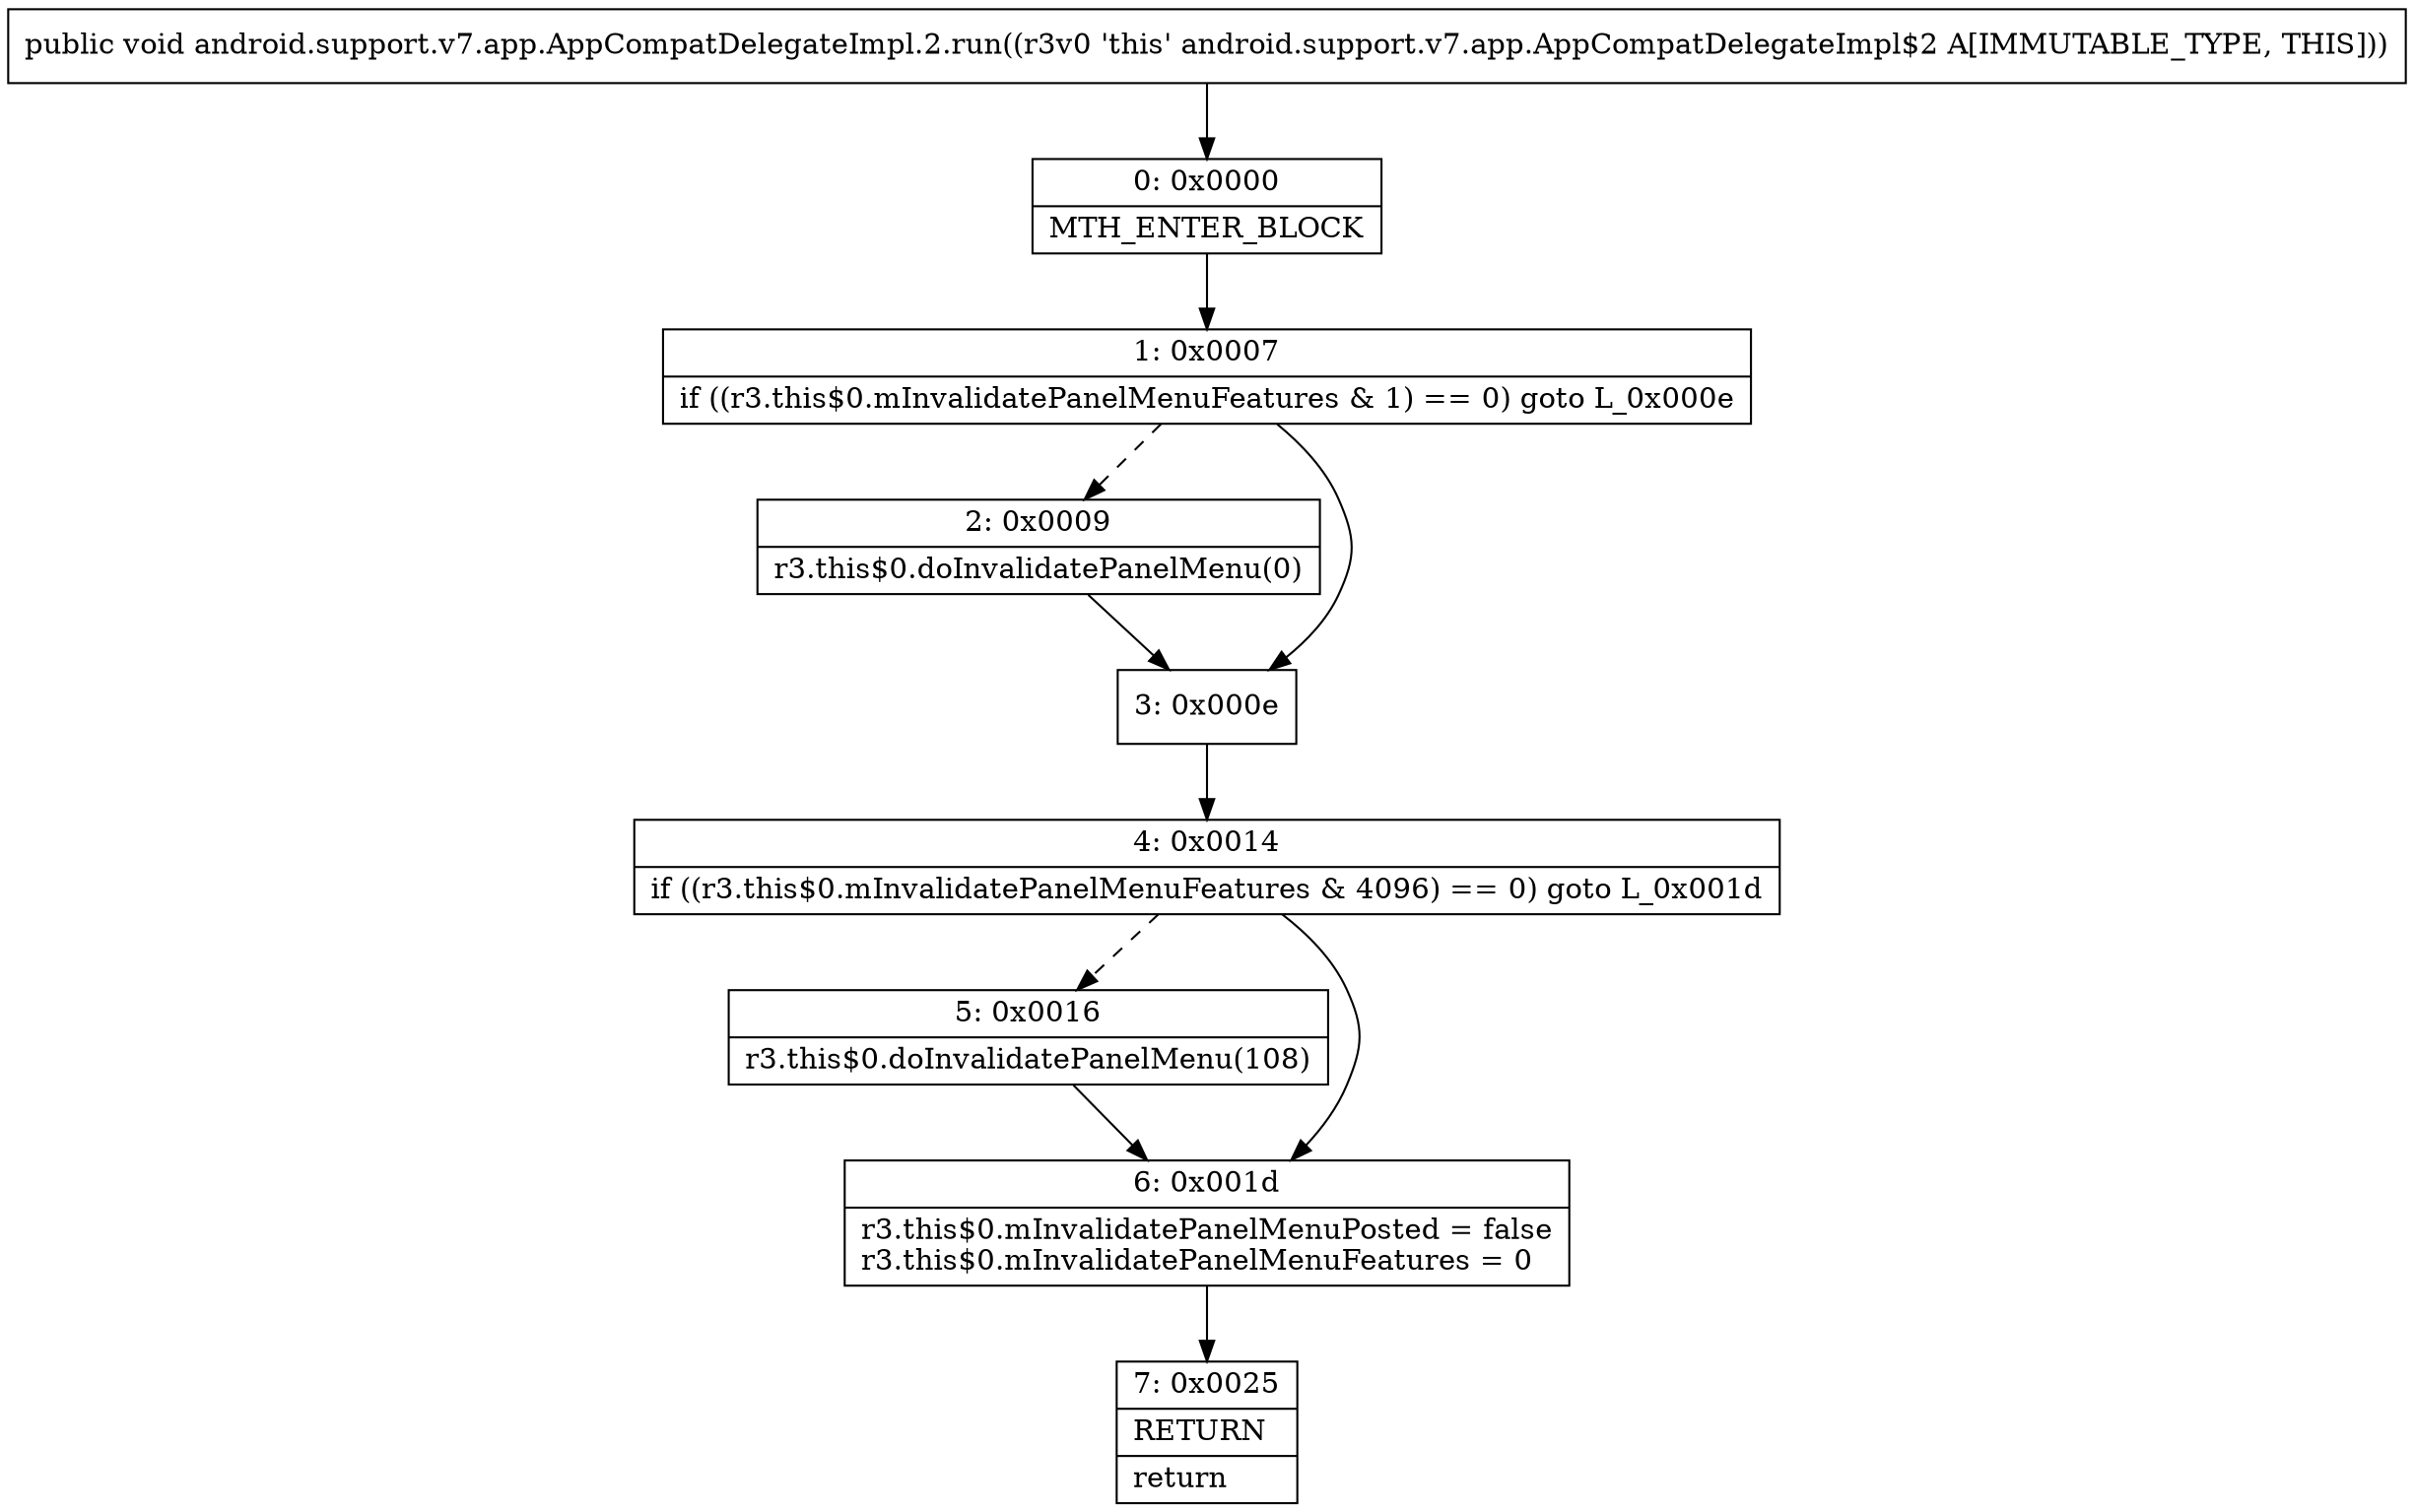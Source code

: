 digraph "CFG forandroid.support.v7.app.AppCompatDelegateImpl.2.run()V" {
Node_0 [shape=record,label="{0\:\ 0x0000|MTH_ENTER_BLOCK\l}"];
Node_1 [shape=record,label="{1\:\ 0x0007|if ((r3.this$0.mInvalidatePanelMenuFeatures & 1) == 0) goto L_0x000e\l}"];
Node_2 [shape=record,label="{2\:\ 0x0009|r3.this$0.doInvalidatePanelMenu(0)\l}"];
Node_3 [shape=record,label="{3\:\ 0x000e}"];
Node_4 [shape=record,label="{4\:\ 0x0014|if ((r3.this$0.mInvalidatePanelMenuFeatures & 4096) == 0) goto L_0x001d\l}"];
Node_5 [shape=record,label="{5\:\ 0x0016|r3.this$0.doInvalidatePanelMenu(108)\l}"];
Node_6 [shape=record,label="{6\:\ 0x001d|r3.this$0.mInvalidatePanelMenuPosted = false\lr3.this$0.mInvalidatePanelMenuFeatures = 0\l}"];
Node_7 [shape=record,label="{7\:\ 0x0025|RETURN\l|return\l}"];
MethodNode[shape=record,label="{public void android.support.v7.app.AppCompatDelegateImpl.2.run((r3v0 'this' android.support.v7.app.AppCompatDelegateImpl$2 A[IMMUTABLE_TYPE, THIS])) }"];
MethodNode -> Node_0;
Node_0 -> Node_1;
Node_1 -> Node_2[style=dashed];
Node_1 -> Node_3;
Node_2 -> Node_3;
Node_3 -> Node_4;
Node_4 -> Node_5[style=dashed];
Node_4 -> Node_6;
Node_5 -> Node_6;
Node_6 -> Node_7;
}

